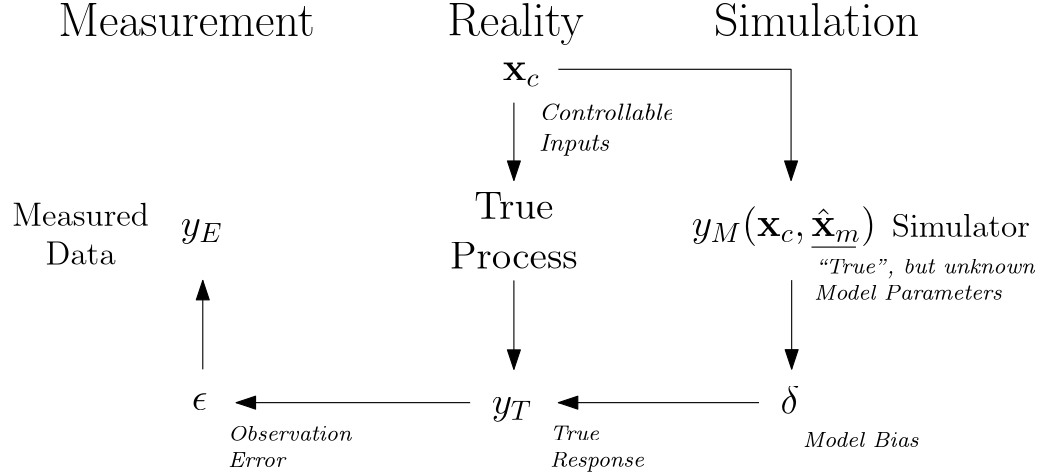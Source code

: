<?xml version="1.0"?>
<!DOCTYPE ipe SYSTEM "ipe.dtd">
<ipe version="70206" creator="Ipe 7.2.7">
<info created="D:20171012135609" modified="D:20171019105732"/>
<ipestyle name="basic">
<symbol name="arrow/arc(spx)">
<path stroke="sym-stroke" fill="sym-stroke" pen="sym-pen">
0 0 m
-1 0.333 l
-1 -0.333 l
h
</path>
</symbol>
<symbol name="arrow/farc(spx)">
<path stroke="sym-stroke" fill="white" pen="sym-pen">
0 0 m
-1 0.333 l
-1 -0.333 l
h
</path>
</symbol>
<symbol name="arrow/ptarc(spx)">
<path stroke="sym-stroke" fill="sym-stroke" pen="sym-pen">
0 0 m
-1 0.333 l
-0.8 0 l
-1 -0.333 l
h
</path>
</symbol>
<symbol name="arrow/fptarc(spx)">
<path stroke="sym-stroke" fill="white" pen="sym-pen">
0 0 m
-1 0.333 l
-0.8 0 l
-1 -0.333 l
h
</path>
</symbol>
<symbol name="mark/circle(sx)" transformations="translations">
<path fill="sym-stroke">
0.6 0 0 0.6 0 0 e
0.4 0 0 0.4 0 0 e
</path>
</symbol>
<symbol name="mark/disk(sx)" transformations="translations">
<path fill="sym-stroke">
0.6 0 0 0.6 0 0 e
</path>
</symbol>
<symbol name="mark/fdisk(sfx)" transformations="translations">
<group>
<path fill="sym-fill">
0.5 0 0 0.5 0 0 e
</path>
<path fill="sym-stroke" fillrule="eofill">
0.6 0 0 0.6 0 0 e
0.4 0 0 0.4 0 0 e
</path>
</group>
</symbol>
<symbol name="mark/box(sx)" transformations="translations">
<path fill="sym-stroke" fillrule="eofill">
-0.6 -0.6 m
0.6 -0.6 l
0.6 0.6 l
-0.6 0.6 l
h
-0.4 -0.4 m
0.4 -0.4 l
0.4 0.4 l
-0.4 0.4 l
h
</path>
</symbol>
<symbol name="mark/square(sx)" transformations="translations">
<path fill="sym-stroke">
-0.6 -0.6 m
0.6 -0.6 l
0.6 0.6 l
-0.6 0.6 l
h
</path>
</symbol>
<symbol name="mark/fsquare(sfx)" transformations="translations">
<group>
<path fill="sym-fill">
-0.5 -0.5 m
0.5 -0.5 l
0.5 0.5 l
-0.5 0.5 l
h
</path>
<path fill="sym-stroke" fillrule="eofill">
-0.6 -0.6 m
0.6 -0.6 l
0.6 0.6 l
-0.6 0.6 l
h
-0.4 -0.4 m
0.4 -0.4 l
0.4 0.4 l
-0.4 0.4 l
h
</path>
</group>
</symbol>
<symbol name="mark/cross(sx)" transformations="translations">
<group>
<path fill="sym-stroke">
-0.43 -0.57 m
0.57 0.43 l
0.43 0.57 l
-0.57 -0.43 l
h
</path>
<path fill="sym-stroke">
-0.43 0.57 m
0.57 -0.43 l
0.43 -0.57 l
-0.57 0.43 l
h
</path>
</group>
</symbol>
<symbol name="arrow/fnormal(spx)">
<path stroke="sym-stroke" fill="white" pen="sym-pen">
0 0 m
-1 0.333 l
-1 -0.333 l
h
</path>
</symbol>
<symbol name="arrow/pointed(spx)">
<path stroke="sym-stroke" fill="sym-stroke" pen="sym-pen">
0 0 m
-1 0.333 l
-0.8 0 l
-1 -0.333 l
h
</path>
</symbol>
<symbol name="arrow/fpointed(spx)">
<path stroke="sym-stroke" fill="white" pen="sym-pen">
0 0 m
-1 0.333 l
-0.8 0 l
-1 -0.333 l
h
</path>
</symbol>
<symbol name="arrow/linear(spx)">
<path stroke="sym-stroke" pen="sym-pen">
-1 0.333 m
0 0 l
-1 -0.333 l
</path>
</symbol>
<symbol name="arrow/fdouble(spx)">
<path stroke="sym-stroke" fill="white" pen="sym-pen">
0 0 m
-1 0.333 l
-1 -0.333 l
h
-1 0 m
-2 0.333 l
-2 -0.333 l
h
</path>
</symbol>
<symbol name="arrow/double(spx)">
<path stroke="sym-stroke" fill="sym-stroke" pen="sym-pen">
0 0 m
-1 0.333 l
-1 -0.333 l
h
-1 0 m
-2 0.333 l
-2 -0.333 l
h
</path>
</symbol>
<pen name="heavier" value="0.8"/>
<pen name="fat" value="1.2"/>
<pen name="ultrafat" value="2"/>
<symbolsize name="large" value="5"/>
<symbolsize name="small" value="2"/>
<symbolsize name="tiny" value="1.1"/>
<arrowsize name="large" value="10"/>
<arrowsize name="small" value="5"/>
<arrowsize name="tiny" value="3"/>
<color name="red" value="1 0 0"/>
<color name="green" value="0 1 0"/>
<color name="blue" value="0 0 1"/>
<color name="yellow" value="1 1 0"/>
<color name="orange" value="1 0.647 0"/>
<color name="gold" value="1 0.843 0"/>
<color name="purple" value="0.627 0.125 0.941"/>
<color name="gray" value="0.745"/>
<color name="brown" value="0.647 0.165 0.165"/>
<color name="navy" value="0 0 0.502"/>
<color name="pink" value="1 0.753 0.796"/>
<color name="seagreen" value="0.18 0.545 0.341"/>
<color name="turquoise" value="0.251 0.878 0.816"/>
<color name="violet" value="0.933 0.51 0.933"/>
<color name="darkblue" value="0 0 0.545"/>
<color name="darkcyan" value="0 0.545 0.545"/>
<color name="darkgray" value="0.663"/>
<color name="darkgreen" value="0 0.392 0"/>
<color name="darkmagenta" value="0.545 0 0.545"/>
<color name="darkorange" value="1 0.549 0"/>
<color name="darkred" value="0.545 0 0"/>
<color name="lightblue" value="0.678 0.847 0.902"/>
<color name="lightcyan" value="0.878 1 1"/>
<color name="lightgray" value="0.827"/>
<color name="lightgreen" value="0.565 0.933 0.565"/>
<color name="lightyellow" value="1 1 0.878"/>
<dashstyle name="dashed" value="[4] 0"/>
<dashstyle name="dotted" value="[1 3] 0"/>
<dashstyle name="dash dotted" value="[4 2 1 2] 0"/>
<dashstyle name="dash dot dotted" value="[4 2 1 2 1 2] 0"/>
<textsize name="large" value="\large"/>
<textsize name="Large" value="\Large"/>
<textsize name="LARGE" value="\LARGE"/>
<textsize name="huge" value="\huge"/>
<textsize name="Huge" value="\Huge"/>
<textsize name="small" value="\small"/>
<textsize name="footnote" value="\footnotesize"/>
<textsize name="tiny" value="\tiny"/>
<textstyle name="center" begin="\begin{center}" end="\end{center}"/>
<textstyle name="itemize" begin="\begin{itemize}" end="\end{itemize}"/>
<textstyle name="item" begin="\begin{itemize}\item{}" end="\end{itemize}"/>
<gridsize name="4 pts" value="4"/>
<gridsize name="8 pts (~3 mm)" value="8"/>
<gridsize name="16 pts (~6 mm)" value="16"/>
<gridsize name="32 pts (~12 mm)" value="32"/>
<gridsize name="10 pts (~3.5 mm)" value="10"/>
<gridsize name="20 pts (~7 mm)" value="20"/>
<gridsize name="14 pts (~5 mm)" value="14"/>
<gridsize name="28 pts (~10 mm)" value="28"/>
<gridsize name="56 pts (~20 mm)" value="56"/>
<anglesize name="90 deg" value="90"/>
<anglesize name="60 deg" value="60"/>
<anglesize name="45 deg" value="45"/>
<anglesize name="30 deg" value="30"/>
<anglesize name="22.5 deg" value="22.5"/>
<opacity name="10%" value="0.1"/>
<opacity name="30%" value="0.3"/>
<opacity name="50%" value="0.5"/>
<opacity name="75%" value="0.75"/>
<tiling name="falling" angle="-60" step="4" width="1"/>
<tiling name="rising" angle="30" step="4" width="1"/>
</ipestyle>
<page>
<layer name="alpha"/>
<view layers="alpha" active="alpha"/>
<text layer="alpha" matrix="1 0 0 1 -48 0" transformations="translations" pos="340 620" stroke="black" type="label" width="13.328" height="6.378" depth="2.15" valign="baseline" size="Large" style="math">\mathbf{x}_c</text>
<text matrix="1 0 0 1 52 -120" transformations="translations" pos="340 620" stroke="black" type="label" width="6.76" height="9.963" depth="0" valign="baseline" size="Large" style="math">\delta</text>
<text matrix="1 0 0 1 -44 -56" transformations="translations" pos="412 692" stroke="black" type="label" width="74.006" height="11.955" depth="0" valign="baseline" size="LARGE">Simulation</text>
<text matrix="1 0 0 1 -120 -8" transformations="translations" pos="392 644" stroke="black" type="label" width="49.193" height="11.954" depth="3.35" valign="baseline" size="LARGE">Reality</text>
<text matrix="1 0 0 1 -52 -120" transformations="translations" pos="340 620" stroke="black" type="label" width="14.553" height="6.176" depth="2.79" valign="baseline" size="Large" style="math">y_T</text>
<text matrix="1 0 0 1 20 -56" transformations="translations" pos="340 620" stroke="black" type="label" width="66.408" height="10.756" depth="3.59" valign="baseline" size="Large" style="math">y_M(\mathbf{x}_c, \hat{\mathbf{x}}_m)</text>
<text matrix="1 0 0 1 -164 -56" transformations="translations" pos="340 620" stroke="black" type="label" width="15.276" height="6.176" depth="2.79" valign="baseline" size="Large" style="math">y_E</text>
<text matrix="1 0 0 1 -212 -100" transformations="translations" pos="480 680" stroke="black" type="minipage" width="56" height="16.346" depth="11.39" valign="top" size="Large" style="center">True
Process</text>
<text matrix="1 0 0 1 -116 -172" transformations="translations" pos="516 660" stroke="black" type="label" width="41.661" height="5.535" depth="0" valign="baseline" size="footnote">\it{Model Bias}</text>
<text matrix="7.5 0 0 -5.68239 -2370 4024.35" transformations="translations" pos="340 620" stroke="black" type="label" width="5.672" height="6.177" depth="0" valign="baseline" size="Large" style="math">\epsilon</text>
<path matrix="1 0 0 0.8 0 90.4" stroke="black" arrow="normal/normal">
296 572 m
296 532 l
</path>
<path matrix="0.837878 0 0 1 50.5821 -24" stroke="black" arrow="normal/normal">
312 648 m
412 648 l
412 608 l
</path>
<path matrix="1 0 0 0.800907 -20 89.9801" stroke="black" arrow="normal/normal">
416 572 m
416 532 l
</path>
<path matrix="0.752595 0 0 1 77.1902 -16" stroke="black" arrow="normal/normal">
408 520 m
312 520 l
</path>
<text matrix="1 0 0 1 -72 -52" transformations="translations" pos="476 608" stroke="black" type="minipage" width="84" height="9.989" depth="5.01" valign="top" size="footnote">\it{``True&apos;&apos;, but unknown}\\
\it{Model Parameters}</text>
<path matrix="1 0 0 1 -24.8574 -20" stroke="black">
428 580 m
444 580 l
</path>
<path matrix="1 0 0 0.7 -120 211.6" stroke="black" arrow="normal/normal">
416 572 m
416 532 l
</path>
<path matrix="1 0 0 0.8 -232 90.4" stroke="black" rarrow="normal/normal">
416 572 m
416 532 l
</path>
<text matrix="1.07065 0 0 1.1263 -200.592 -188.962" transformations="translations" pos="476 608" stroke="black" type="minipage" width="47.735" height="10.72" depth="5.74" valign="top" size="footnote">\it{True} \\
\it{Response}</text>
<text matrix="1.07065 0 0 1.1263 -204.592 -72.962" transformations="translations" pos="476 608" stroke="black" type="minipage" width="47.735" height="11.949" depth="6.98" valign="top" size="small">\it{Controllable} \\
\it{Inputs}</text>
<text matrix="1 0 0 1 -368 -104" transformations="translations" pos="480 680" stroke="black" type="minipage" width="56" height="13.61" depth="8.64" valign="top" size="large" style="center">Measured \\
Data</text>
<text matrix="1 0 0 1 -44 -36" transformations="translations" pos="476 608" stroke="black" type="minipage" width="52" height="6.642" depth="1.66" valign="top" size="large">Simulator</text>
<path matrix="0.877596 0 0 1 -77.8099 -16" stroke="black" arrow="normal/normal">
408 520 m
312 520 l
</path>
<text matrix="1.07065 0 0 1.1263 -316.592 -188.962" transformations="translations" pos="476 608" stroke="black" type="minipage" width="47.735" height="9.989" depth="5.01" valign="top" size="footnote">\it{Observation} \\
\it{Error}</text>
<text matrix="1 0 0 1 -260 -8" transformations="translations" pos="392 644" stroke="black" type="label" width="92.328" height="11.761" depth="0" valign="baseline" size="LARGE">Measurement</text>
</page>
</ipe>
